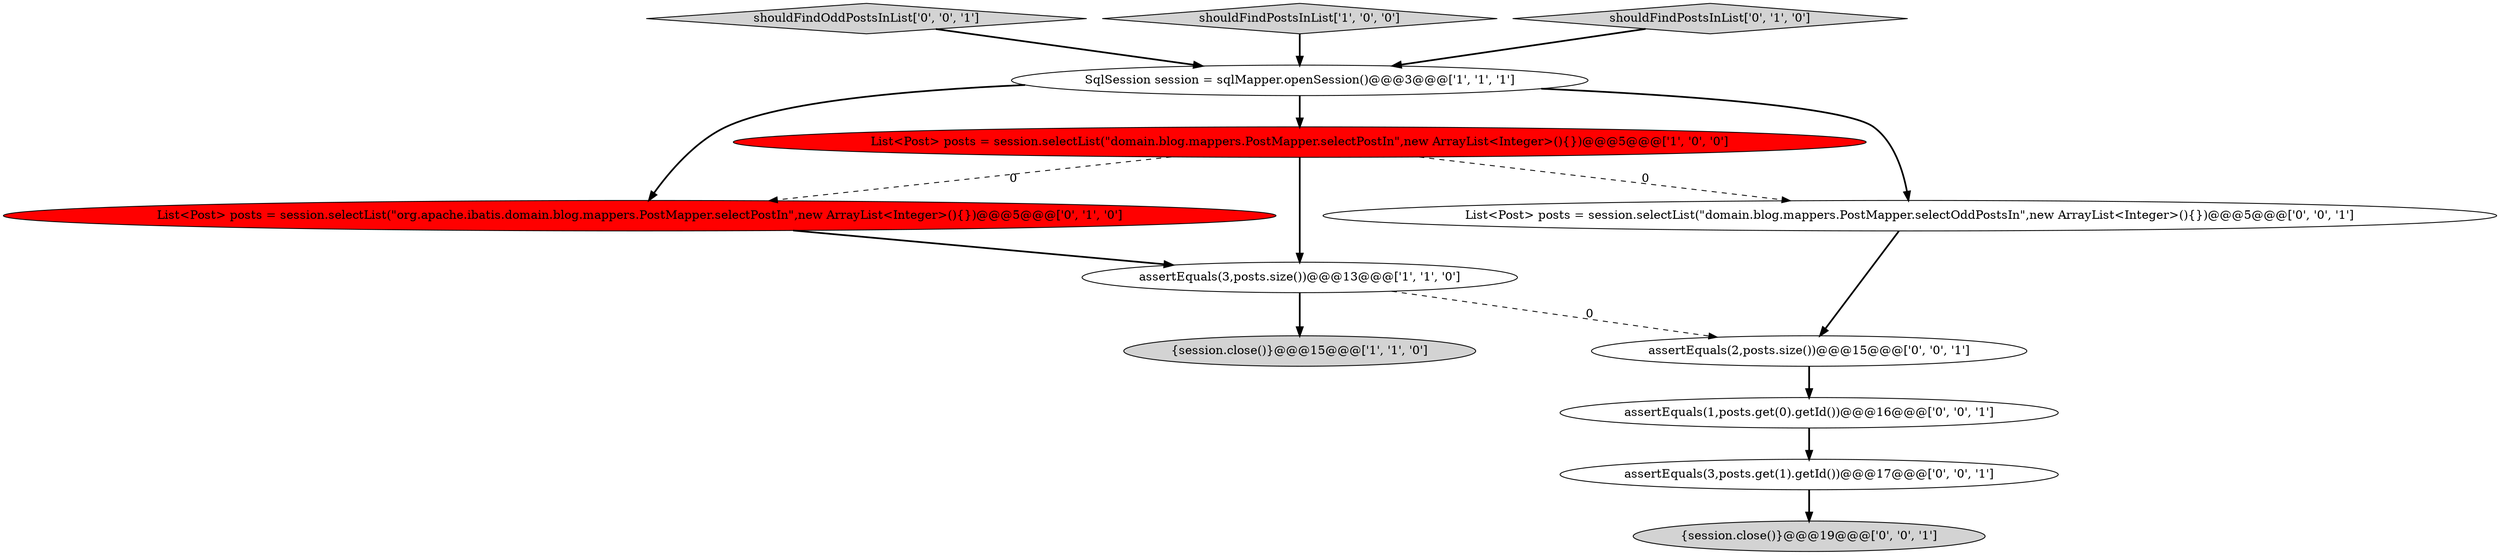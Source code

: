 digraph {
11 [style = filled, label = "assertEquals(3,posts.get(1).getId())@@@17@@@['0', '0', '1']", fillcolor = white, shape = ellipse image = "AAA0AAABBB3BBB"];
7 [style = filled, label = "shouldFindOddPostsInList['0', '0', '1']", fillcolor = lightgray, shape = diamond image = "AAA0AAABBB3BBB"];
4 [style = filled, label = "{session.close()}@@@15@@@['1', '1', '0']", fillcolor = lightgray, shape = ellipse image = "AAA0AAABBB1BBB"];
2 [style = filled, label = "shouldFindPostsInList['1', '0', '0']", fillcolor = lightgray, shape = diamond image = "AAA0AAABBB1BBB"];
5 [style = filled, label = "List<Post> posts = session.selectList(\"org.apache.ibatis.domain.blog.mappers.PostMapper.selectPostIn\",new ArrayList<Integer>(){})@@@5@@@['0', '1', '0']", fillcolor = red, shape = ellipse image = "AAA1AAABBB2BBB"];
3 [style = filled, label = "assertEquals(3,posts.size())@@@13@@@['1', '1', '0']", fillcolor = white, shape = ellipse image = "AAA0AAABBB1BBB"];
0 [style = filled, label = "List<Post> posts = session.selectList(\"domain.blog.mappers.PostMapper.selectPostIn\",new ArrayList<Integer>(){})@@@5@@@['1', '0', '0']", fillcolor = red, shape = ellipse image = "AAA1AAABBB1BBB"];
9 [style = filled, label = "{session.close()}@@@19@@@['0', '0', '1']", fillcolor = lightgray, shape = ellipse image = "AAA0AAABBB3BBB"];
8 [style = filled, label = "assertEquals(1,posts.get(0).getId())@@@16@@@['0', '0', '1']", fillcolor = white, shape = ellipse image = "AAA0AAABBB3BBB"];
10 [style = filled, label = "List<Post> posts = session.selectList(\"domain.blog.mappers.PostMapper.selectOddPostsIn\",new ArrayList<Integer>(){})@@@5@@@['0', '0', '1']", fillcolor = white, shape = ellipse image = "AAA0AAABBB3BBB"];
6 [style = filled, label = "shouldFindPostsInList['0', '1', '0']", fillcolor = lightgray, shape = diamond image = "AAA0AAABBB2BBB"];
12 [style = filled, label = "assertEquals(2,posts.size())@@@15@@@['0', '0', '1']", fillcolor = white, shape = ellipse image = "AAA0AAABBB3BBB"];
1 [style = filled, label = "SqlSession session = sqlMapper.openSession()@@@3@@@['1', '1', '1']", fillcolor = white, shape = ellipse image = "AAA0AAABBB1BBB"];
1->5 [style = bold, label=""];
0->3 [style = bold, label=""];
5->3 [style = bold, label=""];
6->1 [style = bold, label=""];
7->1 [style = bold, label=""];
1->0 [style = bold, label=""];
3->12 [style = dashed, label="0"];
0->5 [style = dashed, label="0"];
1->10 [style = bold, label=""];
8->11 [style = bold, label=""];
10->12 [style = bold, label=""];
3->4 [style = bold, label=""];
12->8 [style = bold, label=""];
2->1 [style = bold, label=""];
11->9 [style = bold, label=""];
0->10 [style = dashed, label="0"];
}
